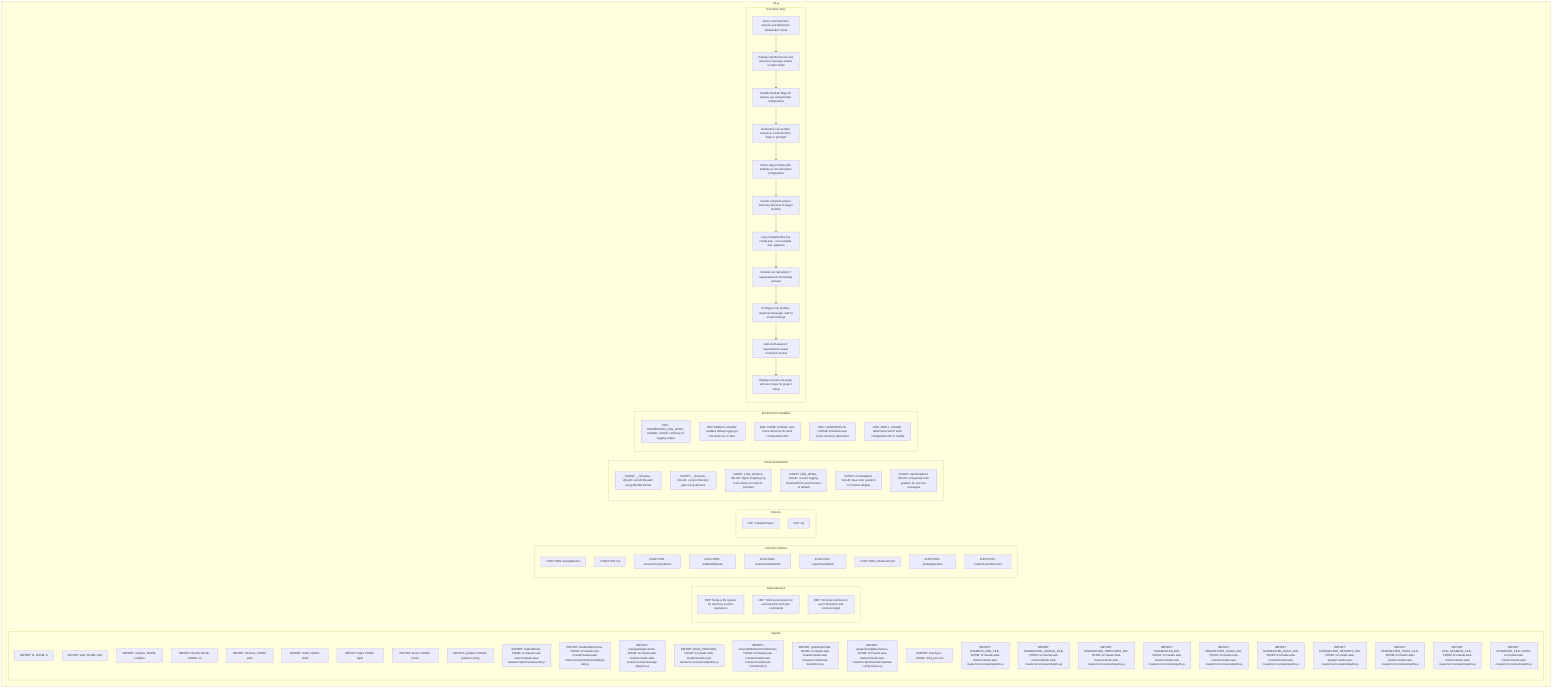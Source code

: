 flowchart TB
    subgraph Imports["Imports"]
        I1["IMPORT: fs, FROM: fs"]
        I2["IMPORT: path, FROM: path"]
        I3["IMPORT: readline, FROM: readline"]
        I4["IMPORT: fileURLToPath, FROM: url"]
        I5["IMPORT: dirname, FROM: path"]
        I6["IMPORT: chalk, FROM: chalk"]
        I7["IMPORT: figlet, FROM: figlet"]
        I8["IMPORT: boxen, FROM: boxen"]
        I9["IMPORT: gradient, FROM: gradient-string"]
        I10["IMPORT: isSilentMode, FROM: G:\claude-task-master\claude-task-master\scripts\modules\utils.js"]
        I11["IMPORT: insideGitWorkTree, FROM: G:\claude-task-master\claude-task-master\scripts\modules\utils\git-utils.js"]
        I12["IMPORT: manageGitignoreFile, FROM: G:\claude-task-master\claude-task-master\src\utils\manage-gitignore.js"]
        I13["IMPORT: RULE_PROFILES, FROM: G:\claude-task-master\claude-task-master\src\constants\profiles.js"]
        I14["IMPORT: convertAllRulesToProfileRules, FROM: G:\claude-task-master\claude-task-master\src\utils\rule-transformer.js"]
        I15["IMPORT: getRulesProfile, FROM: G:\claude-task-master\claude-task-master\src\utils\rule-transformer.js"]
        I16["IMPORT: updateConfigMaxTokens, FROM: G:\claude-task-master\claude-task-master\scripts\modules\update-config-tokens.js"]
        I17["IMPORT: execSync, FROM: child_process"]
        I18["IMPORT: EXAMPLE_PRD_FILE, FROM: G:\claude-task-master\claude-task-master\src\constants\paths.js"]
        I19["IMPORT: TASKMASTER_CONFIG_FILE, FROM: G:\claude-task-master\claude-task-master\src\constants\paths.js"]
        I20["IMPORT: TASKMASTER_TEMPLATES_DIR, FROM: G:\claude-task-master\claude-task-master\src\constants\paths.js"]
        I21["IMPORT: TASKMASTER_DIR, FROM: G:\claude-task-master\claude-task-master\src\constants\paths.js"]
        I22["IMPORT: TASKMASTER_TASKS_DIR, FROM: G:\claude-task-master\claude-task-master\src\constants\paths.js"]
        I23["IMPORT: TASKMASTER_DOCS_DIR, FROM: G:\claude-task-master\claude-task-master\src\constants\paths.js"]
        I24["IMPORT: TASKMASTER_REPORTS_DIR, FROM: G:\claude-task-master\claude-task-master\src\constants\paths.js"]
        I25["IMPORT: TASKMASTER_STATE_FILE, FROM: G:\claude-task-master\claude-task-master\src\constants\paths.js"]
        I26["IMPORT: ENV_EXAMPLE_FILE, FROM: G:\claude-task-master\claude-task-master\src\constants\paths.js"]
        I27["IMPORT: GITIGNORE_FILE, FROM: G:\claude-task-master\claude-task-master\src\constants\paths.js"]
    end
    
    subgraph Dependencies["Dependencies"]
        D1["DEP: Node.js file system for directory and file operations"]
        D2["DEP: Shell environment for executing Git and npm commands"]
        D3["DEP: Terminal interface for user interaction and colored output"]
    end
    
    subgraph FunctionsDefined["Functions Defined"]
        FU1["FUNCTION: displayBanner"]
        FU2["FUNCTION: log"]
        FU3["FUNCTION: ensureDirectoryExists"]
        FU4["FUNCTION: addShellAliases"]
        FU5["FUNCTION: createInitialStateFile"]
        FU6["FUNCTION: copyTemplateFile"]
        FU7["FUNCTION: initializeProject"]
        FU8["FUNCTION: promptQuestion"]
        FU9["FUNCTION: createProjectStructure"]
    end
    
    subgraph Exports["Exports"]
        E1["EXP: initializeProject"]
        E2["EXP: log"]
    end
    
    subgraph Constants["Const Declarations"]
        C1["CONST: __filename, VALUE: current file path using fileURLToPath"]
        C2["CONST: __dirname, VALUE: current directory path using dirname"]
        C3["CONST: LOG_LEVELS, VALUE: object mapping log level names to numeric priorities"]
        C4["CONST: LOG_LEVEL, VALUE: current logging threshold from environment or default"]
        C5["CONST: coolGradient, VALUE: blue color gradient for banner display"]
        C6["CONST: warmGradient, VALUE: orange/red color gradient for success messages"]
    end
    
    subgraph EnvironmentVariables["Environment Variables"]
        ENV1["ENV: TASKMASTER_LOG_LEVEL, USAGE: controls verbosity of logging output"]
        ENV2["ENV: DEBUG, USAGE: enables debug logging to file when set to 'true'"]
        ENV3["ENV: HOME, USAGE: user home directory for shell configuration files"]
        ENV4["ENV: USERPROFILE, USAGE: Windows user home directory alternative"]
        ENV5["ENV: SHELL, USAGE: determines which shell configuration file to modify"]
    end
    
    subgraph ExecutionFlow["Execution Flow"]
        FL1["Parse command line options and determine initialization mode"]
        FL2["Display colorful banner and welcome message unless in silent mode"]
        FL3["Handle boolean flags for aliases, git, and git-tasks configuration"]
        FL4["Determine rule profiles based on command line flags or prompts"]
        FL5["Either skip prompts with defaults or run interactive configuration"]
        FL6["Create complete project directory structure in target location"]
        FL7["Copy template files like config.json, .env.example, and .gitignore"]
        FL8["Initialize Git repository if requested and not already present"]
        FL9["Configure rule profiles, response language, and AI model settings"]
        FL10["Add shell aliases if requested for easier command access"]
        FL11["Display success message and next steps for project setup"]
    end
    
    subgraph initJs["init.js"]
        Imports
        Dependencies
        FunctionsDefined
        Exports
        Constants
        EnvironmentVariables
        ExecutionFlow
    end
    
    FL1 --> FL2
    FL2 --> FL3
    FL3 --> FL4
    FL4 --> FL5
    FL5 --> FL6
    FL6 --> FL7
    FL7 --> FL8
    FL8 --> FL9
    FL9 --> FL10
    FL10 --> FL11